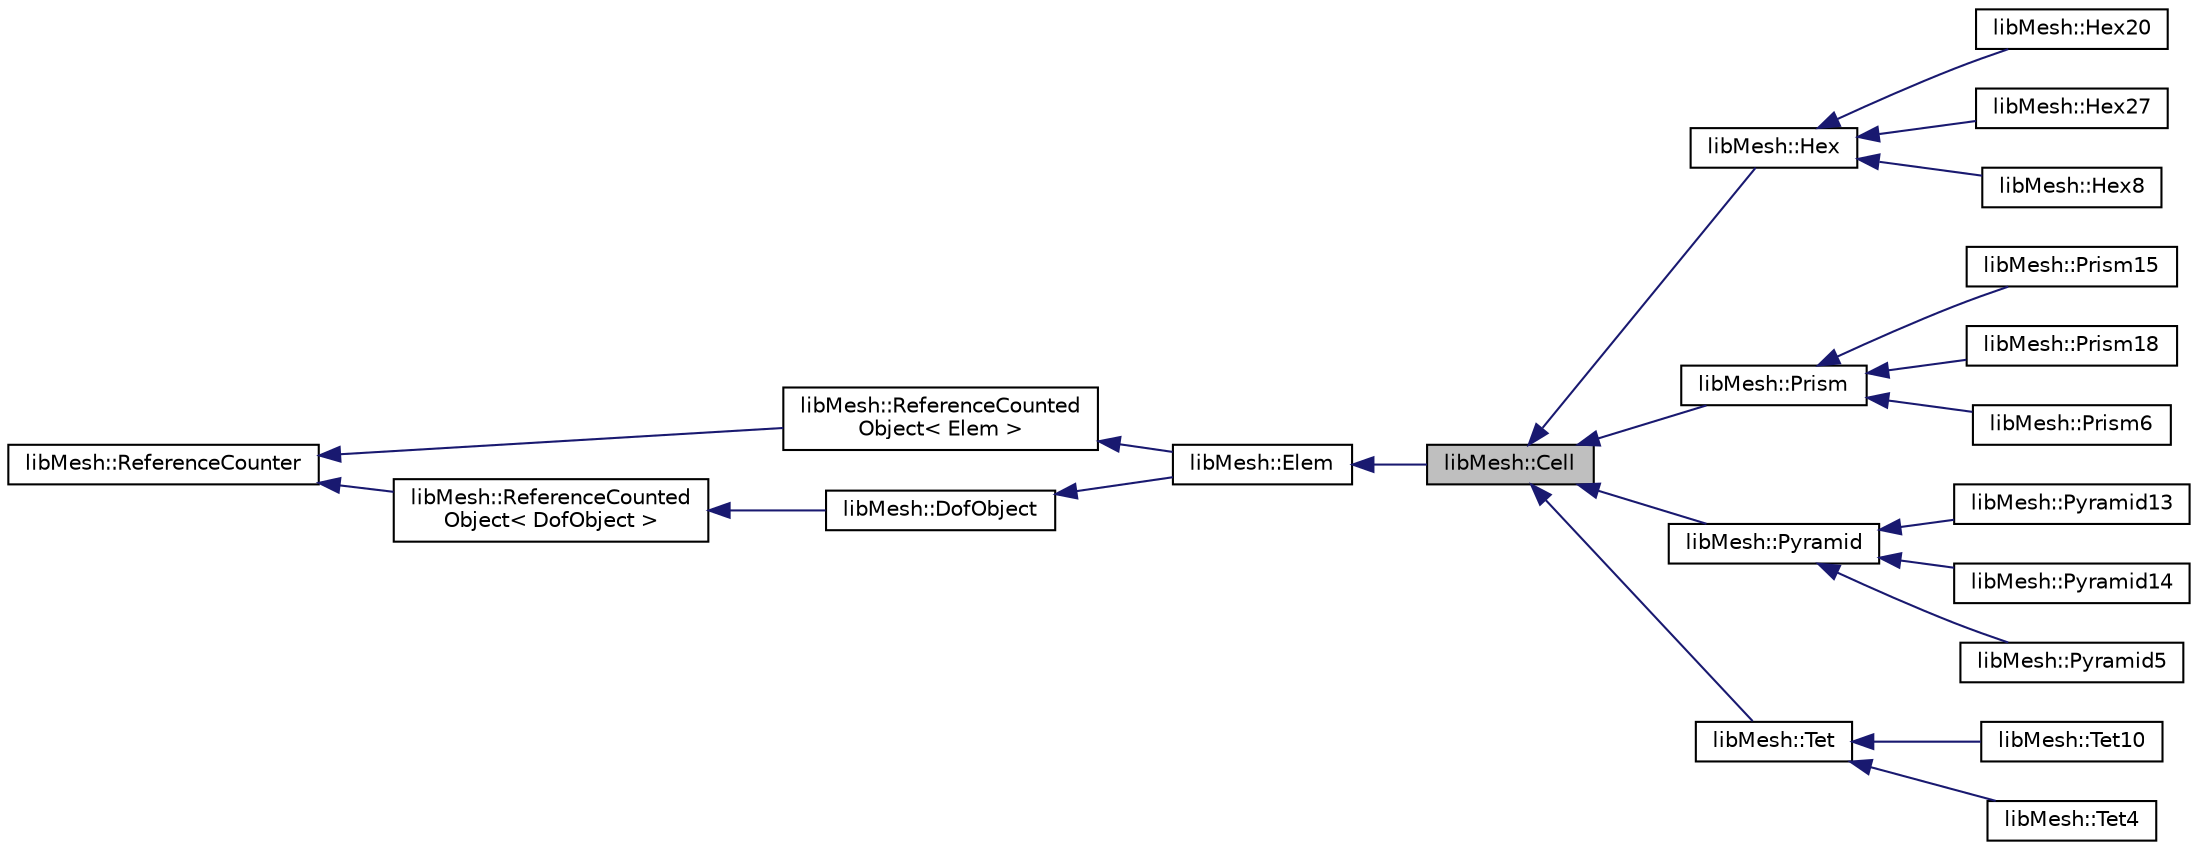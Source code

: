 digraph "libMesh::Cell"
{
  edge [fontname="Helvetica",fontsize="10",labelfontname="Helvetica",labelfontsize="10"];
  node [fontname="Helvetica",fontsize="10",shape=record];
  rankdir="LR";
  Node1 [label="libMesh::Cell",height=0.2,width=0.4,color="black", fillcolor="grey75", style="filled", fontcolor="black"];
  Node2 -> Node1 [dir="back",color="midnightblue",fontsize="10",style="solid",fontname="Helvetica"];
  Node2 [label="libMesh::Elem",height=0.2,width=0.4,color="black", fillcolor="white", style="filled",URL="$classlibMesh_1_1Elem.html",tooltip="The base class for all geometric element types. "];
  Node3 -> Node2 [dir="back",color="midnightblue",fontsize="10",style="solid",fontname="Helvetica"];
  Node3 [label="libMesh::ReferenceCounted\lObject\< Elem \>",height=0.2,width=0.4,color="black", fillcolor="white", style="filled",URL="$classlibMesh_1_1ReferenceCountedObject.html"];
  Node4 -> Node3 [dir="back",color="midnightblue",fontsize="10",style="solid",fontname="Helvetica"];
  Node4 [label="libMesh::ReferenceCounter",height=0.2,width=0.4,color="black", fillcolor="white", style="filled",URL="$classlibMesh_1_1ReferenceCounter.html",tooltip="Common base for all objects whose creations/destructions are counted. "];
  Node5 -> Node2 [dir="back",color="midnightblue",fontsize="10",style="solid",fontname="Helvetica"];
  Node5 [label="libMesh::DofObject",height=0.2,width=0.4,color="black", fillcolor="white", style="filled",URL="$classlibMesh_1_1DofObject.html"];
  Node6 -> Node5 [dir="back",color="midnightblue",fontsize="10",style="solid",fontname="Helvetica"];
  Node6 [label="libMesh::ReferenceCounted\lObject\< DofObject \>",height=0.2,width=0.4,color="black", fillcolor="white", style="filled",URL="$classlibMesh_1_1ReferenceCountedObject.html"];
  Node4 -> Node6 [dir="back",color="midnightblue",fontsize="10",style="solid",fontname="Helvetica"];
  Node1 -> Node7 [dir="back",color="midnightblue",fontsize="10",style="solid",fontname="Helvetica"];
  Node7 [label="libMesh::Hex",height=0.2,width=0.4,color="black", fillcolor="white", style="filled",URL="$classlibMesh_1_1Hex.html",tooltip="The base class for all hexahedral element types. "];
  Node7 -> Node8 [dir="back",color="midnightblue",fontsize="10",style="solid",fontname="Helvetica"];
  Node8 [label="libMesh::Hex20",height=0.2,width=0.4,color="black", fillcolor="white", style="filled",URL="$classlibMesh_1_1Hex20.html",tooltip="A 3D hexahedral element with 20 nodes. "];
  Node7 -> Node9 [dir="back",color="midnightblue",fontsize="10",style="solid",fontname="Helvetica"];
  Node9 [label="libMesh::Hex27",height=0.2,width=0.4,color="black", fillcolor="white", style="filled",URL="$classlibMesh_1_1Hex27.html",tooltip="A 3D hexahedral element with 27 nodes. "];
  Node7 -> Node10 [dir="back",color="midnightblue",fontsize="10",style="solid",fontname="Helvetica"];
  Node10 [label="libMesh::Hex8",height=0.2,width=0.4,color="black", fillcolor="white", style="filled",URL="$classlibMesh_1_1Hex8.html",tooltip="A 3D hexahedral element with 8 nodes. "];
  Node1 -> Node11 [dir="back",color="midnightblue",fontsize="10",style="solid",fontname="Helvetica"];
  Node11 [label="libMesh::Prism",height=0.2,width=0.4,color="black", fillcolor="white", style="filled",URL="$classlibMesh_1_1Prism.html",tooltip="The base class for all prismatic element types. "];
  Node11 -> Node12 [dir="back",color="midnightblue",fontsize="10",style="solid",fontname="Helvetica"];
  Node12 [label="libMesh::Prism15",height=0.2,width=0.4,color="black", fillcolor="white", style="filled",URL="$classlibMesh_1_1Prism15.html",tooltip="A 3D prismatic element with 15 nodes. "];
  Node11 -> Node13 [dir="back",color="midnightblue",fontsize="10",style="solid",fontname="Helvetica"];
  Node13 [label="libMesh::Prism18",height=0.2,width=0.4,color="black", fillcolor="white", style="filled",URL="$classlibMesh_1_1Prism18.html",tooltip="A 3D prismatic element with 18 nodes. "];
  Node11 -> Node14 [dir="back",color="midnightblue",fontsize="10",style="solid",fontname="Helvetica"];
  Node14 [label="libMesh::Prism6",height=0.2,width=0.4,color="black", fillcolor="white", style="filled",URL="$classlibMesh_1_1Prism6.html",tooltip="A 3D prismatic element with 6 nodes. "];
  Node1 -> Node15 [dir="back",color="midnightblue",fontsize="10",style="solid",fontname="Helvetica"];
  Node15 [label="libMesh::Pyramid",height=0.2,width=0.4,color="black", fillcolor="white", style="filled",URL="$classlibMesh_1_1Pyramid.html",tooltip="The base class for all pyramid element types. "];
  Node15 -> Node16 [dir="back",color="midnightblue",fontsize="10",style="solid",fontname="Helvetica"];
  Node16 [label="libMesh::Pyramid13",height=0.2,width=0.4,color="black", fillcolor="white", style="filled",URL="$classlibMesh_1_1Pyramid13.html",tooltip="A 3D pyramid element with 13 nodes. "];
  Node15 -> Node17 [dir="back",color="midnightblue",fontsize="10",style="solid",fontname="Helvetica"];
  Node17 [label="libMesh::Pyramid14",height=0.2,width=0.4,color="black", fillcolor="white", style="filled",URL="$classlibMesh_1_1Pyramid14.html",tooltip="A 3D pyramid element with 14 nodes. "];
  Node15 -> Node18 [dir="back",color="midnightblue",fontsize="10",style="solid",fontname="Helvetica"];
  Node18 [label="libMesh::Pyramid5",height=0.2,width=0.4,color="black", fillcolor="white", style="filled",URL="$classlibMesh_1_1Pyramid5.html",tooltip="A 3D pyramid element with 5 nodes. "];
  Node1 -> Node19 [dir="back",color="midnightblue",fontsize="10",style="solid",fontname="Helvetica"];
  Node19 [label="libMesh::Tet",height=0.2,width=0.4,color="black", fillcolor="white", style="filled",URL="$classlibMesh_1_1Tet.html",tooltip="The base class for all tetrahedral element types. "];
  Node19 -> Node20 [dir="back",color="midnightblue",fontsize="10",style="solid",fontname="Helvetica"];
  Node20 [label="libMesh::Tet10",height=0.2,width=0.4,color="black", fillcolor="white", style="filled",URL="$classlibMesh_1_1Tet10.html",tooltip="A 3D tetrahedral element with 10 nodes. "];
  Node19 -> Node21 [dir="back",color="midnightblue",fontsize="10",style="solid",fontname="Helvetica"];
  Node21 [label="libMesh::Tet4",height=0.2,width=0.4,color="black", fillcolor="white", style="filled",URL="$classlibMesh_1_1Tet4.html",tooltip="A 3D tetrahedral element with 4 nodes. "];
}
